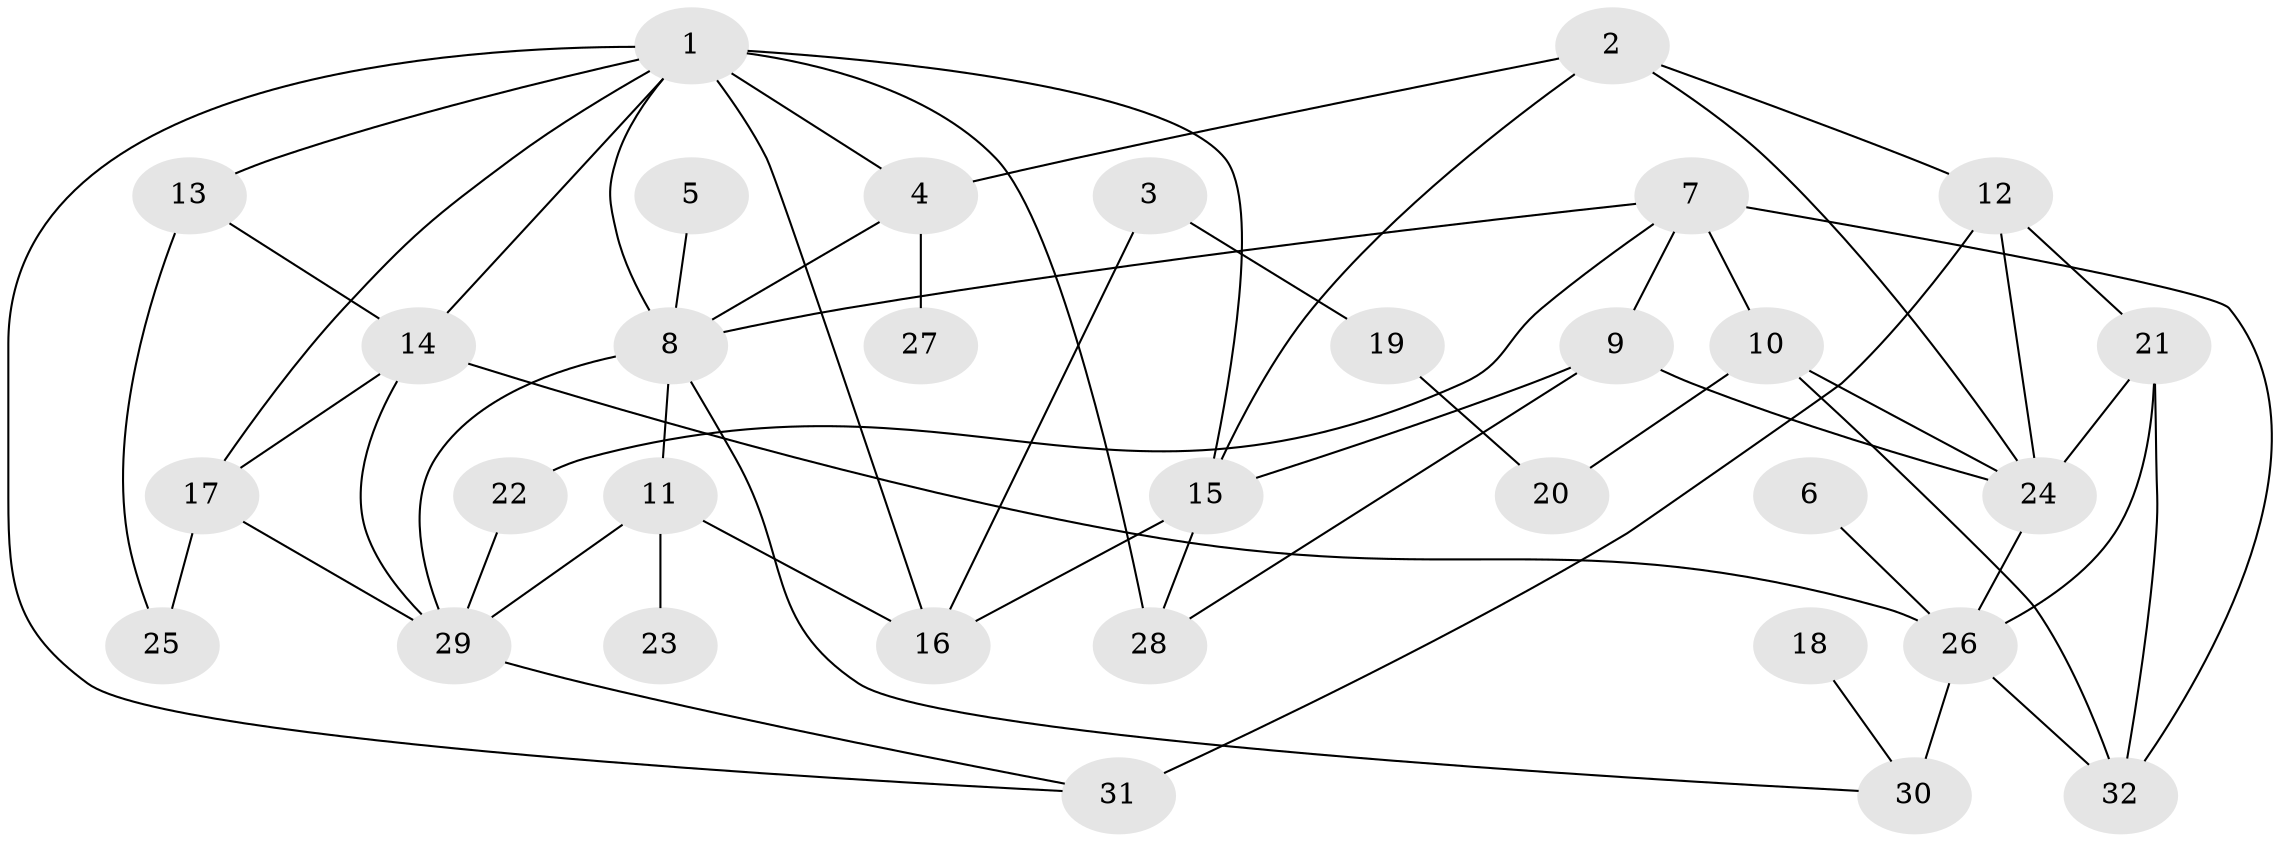 // original degree distribution, {2: 0.3125, 7: 0.0125, 9: 0.0125, 4: 0.1375, 5: 0.0875, 3: 0.225, 6: 0.025, 1: 0.1875}
// Generated by graph-tools (version 1.1) at 2025/36/03/04/25 23:36:07]
// undirected, 32 vertices, 58 edges
graph export_dot {
  node [color=gray90,style=filled];
  1;
  2;
  3;
  4;
  5;
  6;
  7;
  8;
  9;
  10;
  11;
  12;
  13;
  14;
  15;
  16;
  17;
  18;
  19;
  20;
  21;
  22;
  23;
  24;
  25;
  26;
  27;
  28;
  29;
  30;
  31;
  32;
  1 -- 4 [weight=1.0];
  1 -- 8 [weight=2.0];
  1 -- 13 [weight=1.0];
  1 -- 14 [weight=1.0];
  1 -- 15 [weight=1.0];
  1 -- 16 [weight=2.0];
  1 -- 17 [weight=1.0];
  1 -- 28 [weight=2.0];
  1 -- 31 [weight=1.0];
  2 -- 4 [weight=1.0];
  2 -- 12 [weight=1.0];
  2 -- 15 [weight=1.0];
  2 -- 24 [weight=1.0];
  3 -- 16 [weight=1.0];
  3 -- 19 [weight=1.0];
  4 -- 8 [weight=1.0];
  4 -- 27 [weight=1.0];
  5 -- 8 [weight=1.0];
  6 -- 26 [weight=1.0];
  7 -- 8 [weight=1.0];
  7 -- 9 [weight=1.0];
  7 -- 10 [weight=2.0];
  7 -- 22 [weight=1.0];
  7 -- 32 [weight=1.0];
  8 -- 11 [weight=1.0];
  8 -- 29 [weight=1.0];
  8 -- 30 [weight=1.0];
  9 -- 15 [weight=1.0];
  9 -- 24 [weight=1.0];
  9 -- 28 [weight=1.0];
  10 -- 20 [weight=1.0];
  10 -- 24 [weight=1.0];
  10 -- 32 [weight=1.0];
  11 -- 16 [weight=1.0];
  11 -- 23 [weight=1.0];
  11 -- 29 [weight=1.0];
  12 -- 21 [weight=1.0];
  12 -- 24 [weight=1.0];
  12 -- 31 [weight=2.0];
  13 -- 14 [weight=1.0];
  13 -- 25 [weight=1.0];
  14 -- 17 [weight=1.0];
  14 -- 26 [weight=1.0];
  14 -- 29 [weight=1.0];
  15 -- 16 [weight=1.0];
  15 -- 28 [weight=1.0];
  17 -- 25 [weight=1.0];
  17 -- 29 [weight=1.0];
  18 -- 30 [weight=1.0];
  19 -- 20 [weight=1.0];
  21 -- 24 [weight=1.0];
  21 -- 26 [weight=1.0];
  21 -- 32 [weight=1.0];
  22 -- 29 [weight=1.0];
  24 -- 26 [weight=1.0];
  26 -- 30 [weight=2.0];
  26 -- 32 [weight=1.0];
  29 -- 31 [weight=1.0];
}
